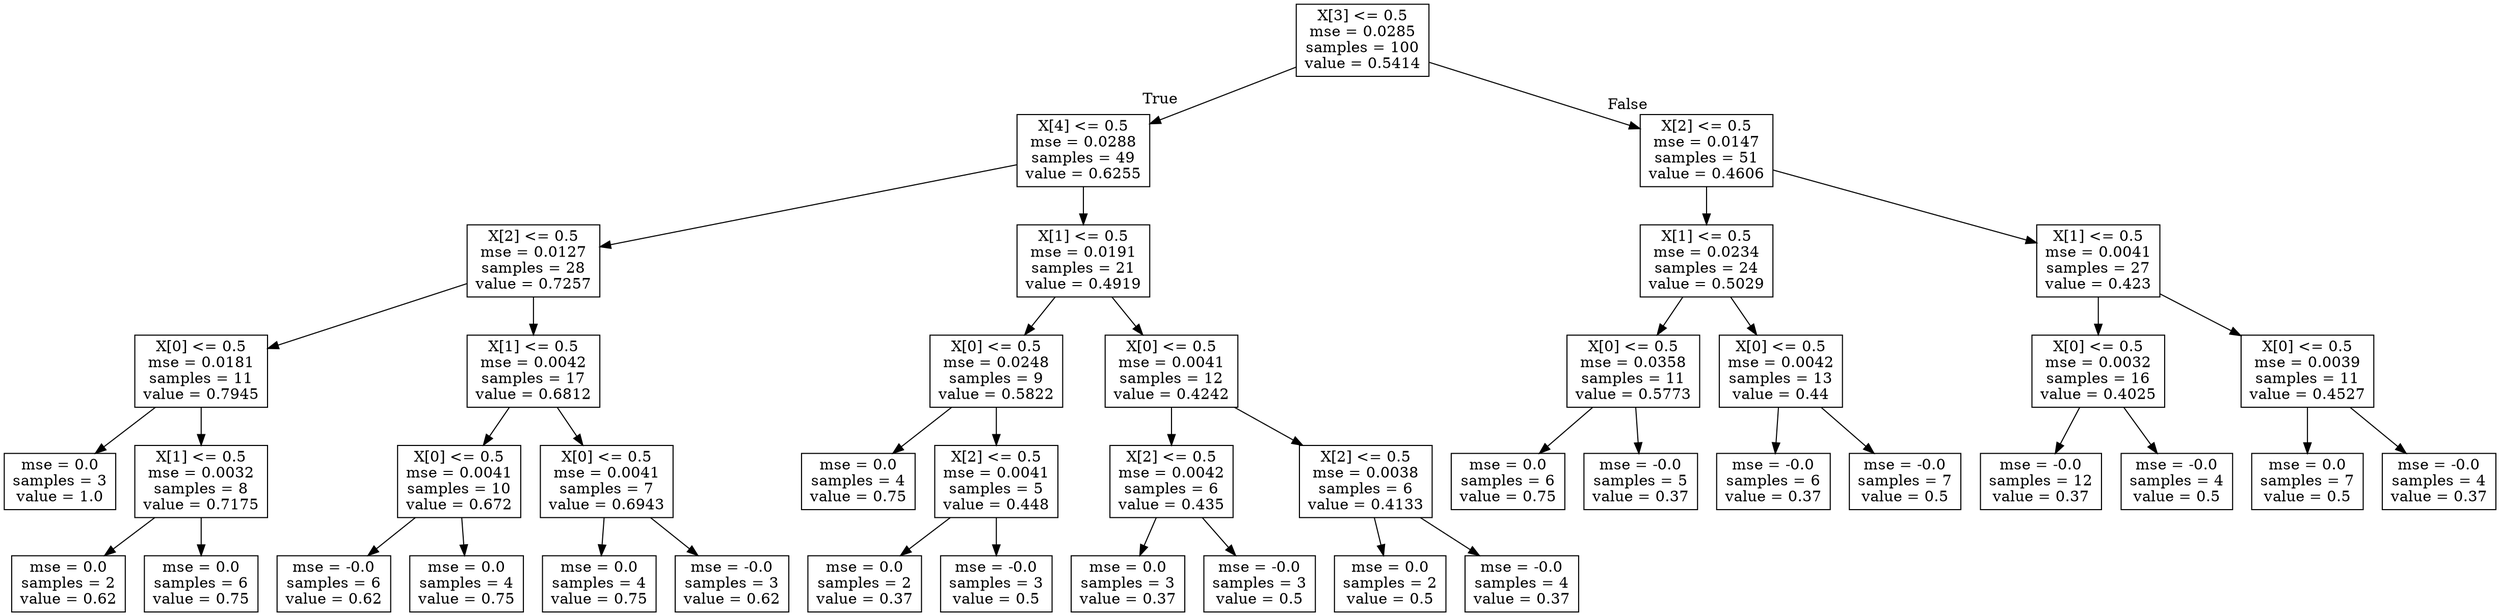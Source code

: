 digraph Tree {
node [shape=box] ;
0 [label="X[3] <= 0.5\nmse = 0.0285\nsamples = 100\nvalue = 0.5414"] ;
1 [label="X[4] <= 0.5\nmse = 0.0288\nsamples = 49\nvalue = 0.6255"] ;
0 -> 1 [labeldistance=2.5, labelangle=45, headlabel="True"] ;
2 [label="X[2] <= 0.5\nmse = 0.0127\nsamples = 28\nvalue = 0.7257"] ;
1 -> 2 ;
3 [label="X[0] <= 0.5\nmse = 0.0181\nsamples = 11\nvalue = 0.7945"] ;
2 -> 3 ;
4 [label="mse = 0.0\nsamples = 3\nvalue = 1.0"] ;
3 -> 4 ;
5 [label="X[1] <= 0.5\nmse = 0.0032\nsamples = 8\nvalue = 0.7175"] ;
3 -> 5 ;
6 [label="mse = 0.0\nsamples = 2\nvalue = 0.62"] ;
5 -> 6 ;
7 [label="mse = 0.0\nsamples = 6\nvalue = 0.75"] ;
5 -> 7 ;
8 [label="X[1] <= 0.5\nmse = 0.0042\nsamples = 17\nvalue = 0.6812"] ;
2 -> 8 ;
9 [label="X[0] <= 0.5\nmse = 0.0041\nsamples = 10\nvalue = 0.672"] ;
8 -> 9 ;
10 [label="mse = -0.0\nsamples = 6\nvalue = 0.62"] ;
9 -> 10 ;
11 [label="mse = 0.0\nsamples = 4\nvalue = 0.75"] ;
9 -> 11 ;
12 [label="X[0] <= 0.5\nmse = 0.0041\nsamples = 7\nvalue = 0.6943"] ;
8 -> 12 ;
13 [label="mse = 0.0\nsamples = 4\nvalue = 0.75"] ;
12 -> 13 ;
14 [label="mse = -0.0\nsamples = 3\nvalue = 0.62"] ;
12 -> 14 ;
15 [label="X[1] <= 0.5\nmse = 0.0191\nsamples = 21\nvalue = 0.4919"] ;
1 -> 15 ;
16 [label="X[0] <= 0.5\nmse = 0.0248\nsamples = 9\nvalue = 0.5822"] ;
15 -> 16 ;
17 [label="mse = 0.0\nsamples = 4\nvalue = 0.75"] ;
16 -> 17 ;
18 [label="X[2] <= 0.5\nmse = 0.0041\nsamples = 5\nvalue = 0.448"] ;
16 -> 18 ;
19 [label="mse = 0.0\nsamples = 2\nvalue = 0.37"] ;
18 -> 19 ;
20 [label="mse = -0.0\nsamples = 3\nvalue = 0.5"] ;
18 -> 20 ;
21 [label="X[0] <= 0.5\nmse = 0.0041\nsamples = 12\nvalue = 0.4242"] ;
15 -> 21 ;
22 [label="X[2] <= 0.5\nmse = 0.0042\nsamples = 6\nvalue = 0.435"] ;
21 -> 22 ;
23 [label="mse = 0.0\nsamples = 3\nvalue = 0.37"] ;
22 -> 23 ;
24 [label="mse = -0.0\nsamples = 3\nvalue = 0.5"] ;
22 -> 24 ;
25 [label="X[2] <= 0.5\nmse = 0.0038\nsamples = 6\nvalue = 0.4133"] ;
21 -> 25 ;
26 [label="mse = 0.0\nsamples = 2\nvalue = 0.5"] ;
25 -> 26 ;
27 [label="mse = -0.0\nsamples = 4\nvalue = 0.37"] ;
25 -> 27 ;
28 [label="X[2] <= 0.5\nmse = 0.0147\nsamples = 51\nvalue = 0.4606"] ;
0 -> 28 [labeldistance=2.5, labelangle=-45, headlabel="False"] ;
29 [label="X[1] <= 0.5\nmse = 0.0234\nsamples = 24\nvalue = 0.5029"] ;
28 -> 29 ;
30 [label="X[0] <= 0.5\nmse = 0.0358\nsamples = 11\nvalue = 0.5773"] ;
29 -> 30 ;
31 [label="mse = 0.0\nsamples = 6\nvalue = 0.75"] ;
30 -> 31 ;
32 [label="mse = -0.0\nsamples = 5\nvalue = 0.37"] ;
30 -> 32 ;
33 [label="X[0] <= 0.5\nmse = 0.0042\nsamples = 13\nvalue = 0.44"] ;
29 -> 33 ;
34 [label="mse = -0.0\nsamples = 6\nvalue = 0.37"] ;
33 -> 34 ;
35 [label="mse = -0.0\nsamples = 7\nvalue = 0.5"] ;
33 -> 35 ;
36 [label="X[1] <= 0.5\nmse = 0.0041\nsamples = 27\nvalue = 0.423"] ;
28 -> 36 ;
37 [label="X[0] <= 0.5\nmse = 0.0032\nsamples = 16\nvalue = 0.4025"] ;
36 -> 37 ;
38 [label="mse = -0.0\nsamples = 12\nvalue = 0.37"] ;
37 -> 38 ;
39 [label="mse = -0.0\nsamples = 4\nvalue = 0.5"] ;
37 -> 39 ;
40 [label="X[0] <= 0.5\nmse = 0.0039\nsamples = 11\nvalue = 0.4527"] ;
36 -> 40 ;
41 [label="mse = 0.0\nsamples = 7\nvalue = 0.5"] ;
40 -> 41 ;
42 [label="mse = -0.0\nsamples = 4\nvalue = 0.37"] ;
40 -> 42 ;
}